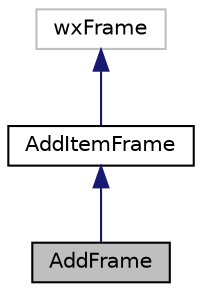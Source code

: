 digraph "AddFrame"
{
  edge [fontname="Helvetica",fontsize="10",labelfontname="Helvetica",labelfontsize="10"];
  node [fontname="Helvetica",fontsize="10",shape=record];
  Node1 [label="AddFrame",height=0.2,width=0.4,color="black", fillcolor="grey75", style="filled", fontcolor="black"];
  Node2 -> Node1 [dir="back",color="midnightblue",fontsize="10",style="solid"];
  Node2 [label="AddItemFrame",height=0.2,width=0.4,color="black", fillcolor="white", style="filled",URL="$class_add_item_frame.html",tooltip="Class AddItemFrame. "];
  Node3 -> Node2 [dir="back",color="midnightblue",fontsize="10",style="solid"];
  Node3 [label="wxFrame",height=0.2,width=0.4,color="grey75", fillcolor="white", style="filled"];
}

